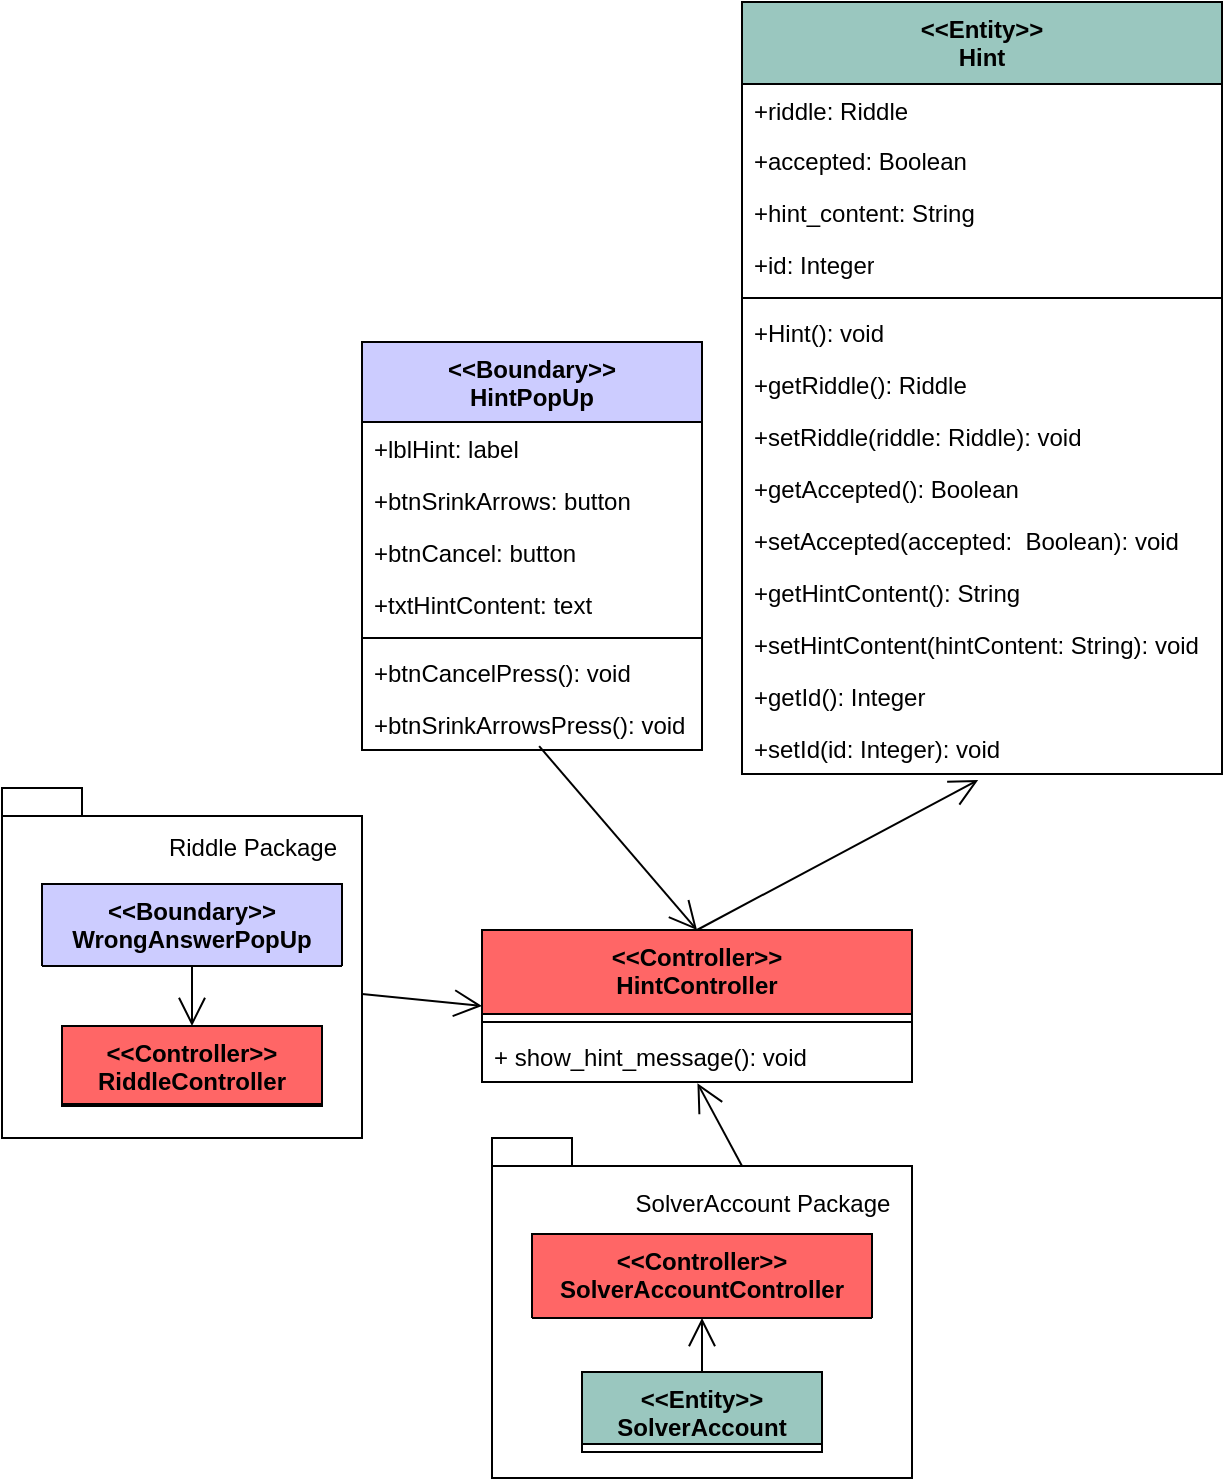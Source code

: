 <mxfile version="26.3.0">
  <diagram name="Page-1" id="esOfpNjnm6_lcFpi0EkN">
    <mxGraphModel dx="7801" dy="2845" grid="1" gridSize="10" guides="1" tooltips="1" connect="1" arrows="1" fold="1" page="1" pageScale="1" pageWidth="827" pageHeight="1169" math="0" shadow="0">
      <root>
        <mxCell id="0" />
        <mxCell id="1" parent="0" />
        <mxCell id="QyHGSHGPSzU4lGkflruu-1" value="&amp;lt;&amp;lt;Controller&amp;gt;&amp;gt;&lt;div&gt;HintController&lt;/div&gt;" style="swimlane;fontStyle=1;align=center;verticalAlign=top;childLayout=stackLayout;horizontal=1;startSize=42;horizontalStack=0;resizeParent=1;resizeParentMax=0;resizeLast=0;collapsible=1;marginBottom=0;whiteSpace=wrap;html=1;fillColor=#FF6666;" vertex="1" parent="1">
          <mxGeometry x="-6290" y="-1616" width="215" height="76" as="geometry" />
        </mxCell>
        <mxCell id="QyHGSHGPSzU4lGkflruu-2" value="" style="line;strokeWidth=1;fillColor=none;align=left;verticalAlign=middle;spacingTop=-1;spacingLeft=3;spacingRight=3;rotatable=0;labelPosition=right;points=[];portConstraint=eastwest;strokeColor=inherit;" vertex="1" parent="QyHGSHGPSzU4lGkflruu-1">
          <mxGeometry y="42" width="215" height="8" as="geometry" />
        </mxCell>
        <mxCell id="QyHGSHGPSzU4lGkflruu-3" value="+ show_hint_message(): void" style="text;strokeColor=none;fillColor=none;align=left;verticalAlign=top;spacingLeft=4;spacingRight=4;overflow=hidden;rotatable=0;points=[[0,0.5],[1,0.5]];portConstraint=eastwest;whiteSpace=wrap;html=1;" vertex="1" parent="QyHGSHGPSzU4lGkflruu-1">
          <mxGeometry y="50" width="215" height="26" as="geometry" />
        </mxCell>
        <mxCell id="QyHGSHGPSzU4lGkflruu-4" value="" style="endArrow=open;endFill=1;endSize=12;html=1;rounded=0;entryX=0.501;entryY=1.023;entryDx=0;entryDy=0;entryPerimeter=0;exitX=0;exitY=0;exitDx=125;exitDy=14;exitPerimeter=0;" edge="1" parent="1" source="QyHGSHGPSzU4lGkflruu-57" target="QyHGSHGPSzU4lGkflruu-3">
          <mxGeometry width="160" relative="1" as="geometry">
            <mxPoint x="-6190" y="-1507" as="sourcePoint" />
            <mxPoint x="-5552" y="-1399" as="targetPoint" />
            <Array as="points" />
          </mxGeometry>
        </mxCell>
        <mxCell id="QyHGSHGPSzU4lGkflruu-5" value="" style="endArrow=open;endFill=1;endSize=12;html=1;rounded=0;entryX=0;entryY=0.5;entryDx=0;entryDy=0;exitX=0;exitY=0;exitDx=180;exitDy=103;exitPerimeter=0;" edge="1" parent="1" source="QyHGSHGPSzU4lGkflruu-32" target="QyHGSHGPSzU4lGkflruu-1">
          <mxGeometry width="160" relative="1" as="geometry">
            <mxPoint x="-6460" y="-1587" as="sourcePoint" />
            <mxPoint x="-6648" y="-1568" as="targetPoint" />
            <Array as="points" />
          </mxGeometry>
        </mxCell>
        <mxCell id="QyHGSHGPSzU4lGkflruu-6" value="&amp;lt;&amp;lt;Entity&amp;gt;&amp;gt;&lt;div&gt;Hint&lt;/div&gt;" style="swimlane;fontStyle=1;align=center;verticalAlign=top;childLayout=stackLayout;horizontal=1;startSize=41;horizontalStack=0;resizeParent=1;resizeParentMax=0;resizeLast=0;collapsible=1;marginBottom=0;whiteSpace=wrap;html=1;fillColor=#9AC7BF;" vertex="1" parent="1">
          <mxGeometry x="-6160" y="-2080" width="240" height="386" as="geometry" />
        </mxCell>
        <mxCell id="QyHGSHGPSzU4lGkflruu-7" value="+riddle: Riddle" style="text;strokeColor=none;fillColor=none;align=left;verticalAlign=top;spacingLeft=4;spacingRight=4;overflow=hidden;rotatable=0;points=[[0,0.5],[1,0.5]];portConstraint=eastwest;whiteSpace=wrap;html=1;" vertex="1" parent="QyHGSHGPSzU4lGkflruu-6">
          <mxGeometry y="41" width="240" height="25" as="geometry" />
        </mxCell>
        <mxCell id="QyHGSHGPSzU4lGkflruu-8" value="+accepted: Boolean&lt;div&gt;&lt;br&gt;&lt;/div&gt;" style="text;strokeColor=none;fillColor=none;align=left;verticalAlign=top;spacingLeft=4;spacingRight=4;overflow=hidden;rotatable=0;points=[[0,0.5],[1,0.5]];portConstraint=eastwest;whiteSpace=wrap;html=1;" vertex="1" parent="QyHGSHGPSzU4lGkflruu-6">
          <mxGeometry y="66" width="240" height="26" as="geometry" />
        </mxCell>
        <mxCell id="QyHGSHGPSzU4lGkflruu-9" value="+hint_content: String&lt;div&gt;&lt;br&gt;&lt;/div&gt;" style="text;strokeColor=none;fillColor=none;align=left;verticalAlign=top;spacingLeft=4;spacingRight=4;overflow=hidden;rotatable=0;points=[[0,0.5],[1,0.5]];portConstraint=eastwest;whiteSpace=wrap;html=1;" vertex="1" parent="QyHGSHGPSzU4lGkflruu-6">
          <mxGeometry y="92" width="240" height="26" as="geometry" />
        </mxCell>
        <mxCell id="QyHGSHGPSzU4lGkflruu-10" value="+id: Integer" style="text;strokeColor=none;fillColor=none;align=left;verticalAlign=top;spacingLeft=4;spacingRight=4;overflow=hidden;rotatable=0;points=[[0,0.5],[1,0.5]];portConstraint=eastwest;whiteSpace=wrap;html=1;" vertex="1" parent="QyHGSHGPSzU4lGkflruu-6">
          <mxGeometry y="118" width="240" height="26" as="geometry" />
        </mxCell>
        <mxCell id="QyHGSHGPSzU4lGkflruu-11" value="" style="line;strokeWidth=1;fillColor=none;align=left;verticalAlign=middle;spacingTop=-1;spacingLeft=3;spacingRight=3;rotatable=0;labelPosition=right;points=[];portConstraint=eastwest;strokeColor=inherit;" vertex="1" parent="QyHGSHGPSzU4lGkflruu-6">
          <mxGeometry y="144" width="240" height="8" as="geometry" />
        </mxCell>
        <mxCell id="QyHGSHGPSzU4lGkflruu-12" value="+Hint(): void" style="text;strokeColor=none;fillColor=none;align=left;verticalAlign=top;spacingLeft=4;spacingRight=4;overflow=hidden;rotatable=0;points=[[0,0.5],[1,0.5]];portConstraint=eastwest;whiteSpace=wrap;html=1;" vertex="1" parent="QyHGSHGPSzU4lGkflruu-6">
          <mxGeometry y="152" width="240" height="26" as="geometry" />
        </mxCell>
        <mxCell id="QyHGSHGPSzU4lGkflruu-13" value="+getRiddle(): Riddle" style="text;strokeColor=none;fillColor=none;align=left;verticalAlign=top;spacingLeft=4;spacingRight=4;overflow=hidden;rotatable=0;points=[[0,0.5],[1,0.5]];portConstraint=eastwest;whiteSpace=wrap;html=1;" vertex="1" parent="QyHGSHGPSzU4lGkflruu-6">
          <mxGeometry y="178" width="240" height="26" as="geometry" />
        </mxCell>
        <mxCell id="QyHGSHGPSzU4lGkflruu-14" value="+setRiddle(riddle: Riddle): void" style="text;strokeColor=none;fillColor=none;align=left;verticalAlign=top;spacingLeft=4;spacingRight=4;overflow=hidden;rotatable=0;points=[[0,0.5],[1,0.5]];portConstraint=eastwest;whiteSpace=wrap;html=1;" vertex="1" parent="QyHGSHGPSzU4lGkflruu-6">
          <mxGeometry y="204" width="240" height="26" as="geometry" />
        </mxCell>
        <mxCell id="QyHGSHGPSzU4lGkflruu-15" value="+getAccepted(): Boolean" style="text;strokeColor=none;fillColor=none;align=left;verticalAlign=top;spacingLeft=4;spacingRight=4;overflow=hidden;rotatable=0;points=[[0,0.5],[1,0.5]];portConstraint=eastwest;whiteSpace=wrap;html=1;" vertex="1" parent="QyHGSHGPSzU4lGkflruu-6">
          <mxGeometry y="230" width="240" height="26" as="geometry" />
        </mxCell>
        <mxCell id="QyHGSHGPSzU4lGkflruu-16" value="+setAccepted(accepted:&amp;nbsp; Boolean): void" style="text;strokeColor=none;fillColor=none;align=left;verticalAlign=top;spacingLeft=4;spacingRight=4;overflow=hidden;rotatable=0;points=[[0,0.5],[1,0.5]];portConstraint=eastwest;whiteSpace=wrap;html=1;" vertex="1" parent="QyHGSHGPSzU4lGkflruu-6">
          <mxGeometry y="256" width="240" height="26" as="geometry" />
        </mxCell>
        <mxCell id="QyHGSHGPSzU4lGkflruu-17" value="+getHintContent(): String" style="text;strokeColor=none;fillColor=none;align=left;verticalAlign=top;spacingLeft=4;spacingRight=4;overflow=hidden;rotatable=0;points=[[0,0.5],[1,0.5]];portConstraint=eastwest;whiteSpace=wrap;html=1;" vertex="1" parent="QyHGSHGPSzU4lGkflruu-6">
          <mxGeometry y="282" width="240" height="26" as="geometry" />
        </mxCell>
        <mxCell id="QyHGSHGPSzU4lGkflruu-18" value="+setHintContent(hintContent: String): void" style="text;strokeColor=none;fillColor=none;align=left;verticalAlign=top;spacingLeft=4;spacingRight=4;overflow=hidden;rotatable=0;points=[[0,0.5],[1,0.5]];portConstraint=eastwest;whiteSpace=wrap;html=1;" vertex="1" parent="QyHGSHGPSzU4lGkflruu-6">
          <mxGeometry y="308" width="240" height="26" as="geometry" />
        </mxCell>
        <mxCell id="QyHGSHGPSzU4lGkflruu-19" value="+getId(): Integer" style="text;strokeColor=none;fillColor=none;align=left;verticalAlign=top;spacingLeft=4;spacingRight=4;overflow=hidden;rotatable=0;points=[[0,0.5],[1,0.5]];portConstraint=eastwest;whiteSpace=wrap;html=1;" vertex="1" parent="QyHGSHGPSzU4lGkflruu-6">
          <mxGeometry y="334" width="240" height="26" as="geometry" />
        </mxCell>
        <mxCell id="QyHGSHGPSzU4lGkflruu-20" value="+setId(id: Integer): void" style="text;strokeColor=none;fillColor=none;align=left;verticalAlign=top;spacingLeft=4;spacingRight=4;overflow=hidden;rotatable=0;points=[[0,0.5],[1,0.5]];portConstraint=eastwest;whiteSpace=wrap;html=1;" vertex="1" parent="QyHGSHGPSzU4lGkflruu-6">
          <mxGeometry y="360" width="240" height="26" as="geometry" />
        </mxCell>
        <mxCell id="QyHGSHGPSzU4lGkflruu-21" value="&amp;lt;&amp;lt;Boundary&amp;gt;&amp;gt;&lt;div&gt;HintPopUp&lt;/div&gt;" style="swimlane;fontStyle=1;align=center;verticalAlign=top;childLayout=stackLayout;horizontal=1;startSize=40;horizontalStack=0;resizeParent=1;resizeParentMax=0;resizeLast=0;collapsible=1;marginBottom=0;whiteSpace=wrap;html=1;fillColor=#CCCCFF;" vertex="1" parent="1">
          <mxGeometry x="-6350" y="-1910" width="170" height="204" as="geometry" />
        </mxCell>
        <mxCell id="QyHGSHGPSzU4lGkflruu-22" value="+lblHint: label" style="text;strokeColor=none;fillColor=none;align=left;verticalAlign=top;spacingLeft=4;spacingRight=4;overflow=hidden;rotatable=0;points=[[0,0.5],[1,0.5]];portConstraint=eastwest;whiteSpace=wrap;html=1;" vertex="1" parent="QyHGSHGPSzU4lGkflruu-21">
          <mxGeometry y="40" width="170" height="26" as="geometry" />
        </mxCell>
        <mxCell id="QyHGSHGPSzU4lGkflruu-23" value="+btnSrinkArrows: button" style="text;strokeColor=none;fillColor=none;align=left;verticalAlign=top;spacingLeft=4;spacingRight=4;overflow=hidden;rotatable=0;points=[[0,0.5],[1,0.5]];portConstraint=eastwest;whiteSpace=wrap;html=1;" vertex="1" parent="QyHGSHGPSzU4lGkflruu-21">
          <mxGeometry y="66" width="170" height="26" as="geometry" />
        </mxCell>
        <mxCell id="QyHGSHGPSzU4lGkflruu-24" value="+btnCancel: button" style="text;strokeColor=none;fillColor=none;align=left;verticalAlign=top;spacingLeft=4;spacingRight=4;overflow=hidden;rotatable=0;points=[[0,0.5],[1,0.5]];portConstraint=eastwest;whiteSpace=wrap;html=1;" vertex="1" parent="QyHGSHGPSzU4lGkflruu-21">
          <mxGeometry y="92" width="170" height="26" as="geometry" />
        </mxCell>
        <mxCell id="QyHGSHGPSzU4lGkflruu-25" value="+txtHintContent: text" style="text;strokeColor=none;fillColor=none;align=left;verticalAlign=top;spacingLeft=4;spacingRight=4;overflow=hidden;rotatable=0;points=[[0,0.5],[1,0.5]];portConstraint=eastwest;whiteSpace=wrap;html=1;" vertex="1" parent="QyHGSHGPSzU4lGkflruu-21">
          <mxGeometry y="118" width="170" height="26" as="geometry" />
        </mxCell>
        <mxCell id="QyHGSHGPSzU4lGkflruu-26" value="" style="line;strokeWidth=1;fillColor=none;align=left;verticalAlign=middle;spacingTop=-1;spacingLeft=3;spacingRight=3;rotatable=0;labelPosition=right;points=[];portConstraint=eastwest;strokeColor=inherit;" vertex="1" parent="QyHGSHGPSzU4lGkflruu-21">
          <mxGeometry y="144" width="170" height="8" as="geometry" />
        </mxCell>
        <mxCell id="QyHGSHGPSzU4lGkflruu-27" value="+btnCancelPress(): void" style="text;strokeColor=none;fillColor=none;align=left;verticalAlign=top;spacingLeft=4;spacingRight=4;overflow=hidden;rotatable=0;points=[[0,0.5],[1,0.5]];portConstraint=eastwest;whiteSpace=wrap;html=1;" vertex="1" parent="QyHGSHGPSzU4lGkflruu-21">
          <mxGeometry y="152" width="170" height="26" as="geometry" />
        </mxCell>
        <mxCell id="QyHGSHGPSzU4lGkflruu-28" value="+btnSrinkArrowsPress(): void" style="text;strokeColor=none;fillColor=none;align=left;verticalAlign=top;spacingLeft=4;spacingRight=4;overflow=hidden;rotatable=0;points=[[0,0.5],[1,0.5]];portConstraint=eastwest;whiteSpace=wrap;html=1;" vertex="1" parent="QyHGSHGPSzU4lGkflruu-21">
          <mxGeometry y="178" width="170" height="26" as="geometry" />
        </mxCell>
        <mxCell id="QyHGSHGPSzU4lGkflruu-29" value="" style="endArrow=open;endFill=1;endSize=12;html=1;rounded=0;exitX=0.521;exitY=0.926;exitDx=0;exitDy=0;exitPerimeter=0;entryX=0.5;entryY=0;entryDx=0;entryDy=0;" edge="1" parent="1" source="QyHGSHGPSzU4lGkflruu-28" target="QyHGSHGPSzU4lGkflruu-1">
          <mxGeometry width="160" relative="1" as="geometry">
            <mxPoint x="-6290" y="-1640" as="sourcePoint" />
            <mxPoint x="-6180" y="-1620" as="targetPoint" />
          </mxGeometry>
        </mxCell>
        <mxCell id="QyHGSHGPSzU4lGkflruu-30" value="" style="endArrow=open;endFill=1;endSize=12;html=1;rounded=0;entryX=0.492;entryY=1.114;entryDx=0;entryDy=0;entryPerimeter=0;exitX=0.5;exitY=0;exitDx=0;exitDy=0;" edge="1" parent="1" source="QyHGSHGPSzU4lGkflruu-1" target="QyHGSHGPSzU4lGkflruu-20">
          <mxGeometry width="160" relative="1" as="geometry">
            <mxPoint x="-6180" y="-1620" as="sourcePoint" />
            <mxPoint x="-6182" y="-1660" as="targetPoint" />
          </mxGeometry>
        </mxCell>
        <mxCell id="QyHGSHGPSzU4lGkflruu-31" value="" style="group" connectable="0" vertex="1" parent="1">
          <mxGeometry x="-6530" y="-1687" width="180" height="175" as="geometry" />
        </mxCell>
        <mxCell id="QyHGSHGPSzU4lGkflruu-32" value="" style="shape=folder;fontStyle=1;spacingTop=10;tabWidth=40;tabHeight=14;tabPosition=left;html=1;whiteSpace=wrap;" vertex="1" parent="QyHGSHGPSzU4lGkflruu-31">
          <mxGeometry width="180" height="175" as="geometry" />
        </mxCell>
        <mxCell id="QyHGSHGPSzU4lGkflruu-33" value="&amp;lt;&amp;lt;Controller&amp;gt;&amp;gt;&lt;div&gt;RiddleController&lt;/div&gt;" style="swimlane;fontStyle=1;align=center;verticalAlign=top;childLayout=stackLayout;horizontal=1;startSize=39;horizontalStack=0;resizeParent=1;resizeParentMax=0;resizeLast=0;collapsible=1;marginBottom=0;whiteSpace=wrap;html=1;fillColor=#FF6666;" collapsed="1" vertex="1" parent="QyHGSHGPSzU4lGkflruu-31">
          <mxGeometry x="30" y="119" width="130" height="40" as="geometry">
            <mxRectangle x="-6080" y="-1841" width="303" height="281" as="alternateBounds" />
          </mxGeometry>
        </mxCell>
        <mxCell id="QyHGSHGPSzU4lGkflruu-34" value="" style="line;strokeWidth=1;fillColor=none;align=left;verticalAlign=middle;spacingTop=-1;spacingLeft=3;spacingRight=3;rotatable=0;labelPosition=right;points=[];portConstraint=eastwest;strokeColor=inherit;" vertex="1" parent="QyHGSHGPSzU4lGkflruu-33">
          <mxGeometry y="39" width="303" height="8" as="geometry" />
        </mxCell>
        <mxCell id="QyHGSHGPSzU4lGkflruu-35" value="+ answer_riddle() :&amp;nbsp; Answer" style="text;strokeColor=none;fillColor=none;align=left;verticalAlign=top;spacingLeft=4;spacingRight=4;overflow=hidden;rotatable=0;points=[[0,0.5],[1,0.5]];portConstraint=eastwest;whiteSpace=wrap;html=1;" vertex="1" parent="QyHGSHGPSzU4lGkflruu-33">
          <mxGeometry y="47" width="303" height="26" as="geometry" />
        </mxCell>
        <mxCell id="QyHGSHGPSzU4lGkflruu-36" value="+choose_riddle _option() : RiddleType" style="text;strokeColor=none;fillColor=none;align=left;verticalAlign=top;spacingLeft=4;spacingRight=4;overflow=hidden;rotatable=0;points=[[0,0.5],[1,0.5]];portConstraint=eastwest;whiteSpace=wrap;html=1;" vertex="1" parent="QyHGSHGPSzU4lGkflruu-33">
          <mxGeometry y="73" width="303" height="26" as="geometry" />
        </mxCell>
        <mxCell id="QyHGSHGPSzU4lGkflruu-37" value="+show_fail_message() : void" style="text;strokeColor=none;fillColor=none;align=left;verticalAlign=top;spacingLeft=4;spacingRight=4;overflow=hidden;rotatable=0;points=[[0,0.5],[1,0.5]];portConstraint=eastwest;whiteSpace=wrap;html=1;" vertex="1" parent="QyHGSHGPSzU4lGkflruu-33">
          <mxGeometry y="99" width="303" height="26" as="geometry" />
        </mxCell>
        <mxCell id="QyHGSHGPSzU4lGkflruu-38" value="+show_success_message() : void" style="text;strokeColor=none;fillColor=none;align=left;verticalAlign=top;spacingLeft=4;spacingRight=4;overflow=hidden;rotatable=0;points=[[0,0.5],[1,0.5]];portConstraint=eastwest;whiteSpace=wrap;html=1;" vertex="1" parent="QyHGSHGPSzU4lGkflruu-33">
          <mxGeometry y="125" width="303" height="26" as="geometry" />
        </mxCell>
        <mxCell id="QyHGSHGPSzU4lGkflruu-39" value="+show_final_message(): void" style="text;strokeColor=none;fillColor=none;align=left;verticalAlign=top;spacingLeft=4;spacingRight=4;overflow=hidden;rotatable=0;points=[[0,0.5],[1,0.5]];portConstraint=eastwest;whiteSpace=wrap;html=1;" vertex="1" parent="QyHGSHGPSzU4lGkflruu-33">
          <mxGeometry y="151" width="303" height="26" as="geometry" />
        </mxCell>
        <mxCell id="QyHGSHGPSzU4lGkflruu-40" value="+create_custom_riddle() : Riddle" style="text;strokeColor=none;fillColor=none;align=left;verticalAlign=top;spacingLeft=4;spacingRight=4;overflow=hidden;rotatable=0;points=[[0,0.5],[1,0.5]];portConstraint=eastwest;whiteSpace=wrap;html=1;" vertex="1" parent="QyHGSHGPSzU4lGkflruu-33">
          <mxGeometry y="177" width="303" height="26" as="geometry" />
        </mxCell>
        <mxCell id="QyHGSHGPSzU4lGkflruu-41" value="+request_riddles_from_database() : List&amp;lt;Riddle&amp;gt;" style="text;strokeColor=none;fillColor=none;align=left;verticalAlign=top;spacingLeft=4;spacingRight=4;overflow=hidden;rotatable=0;points=[[0,0.5],[1,0.5]];portConstraint=eastwest;whiteSpace=wrap;html=1;" vertex="1" parent="QyHGSHGPSzU4lGkflruu-33">
          <mxGeometry y="203" width="303" height="26" as="geometry" />
        </mxCell>
        <mxCell id="QyHGSHGPSzU4lGkflruu-42" value="+show_riddles(): void" style="text;strokeColor=none;fillColor=none;align=left;verticalAlign=top;spacingLeft=4;spacingRight=4;overflow=hidden;rotatable=0;points=[[0,0.5],[1,0.5]];portConstraint=eastwest;whiteSpace=wrap;html=1;" vertex="1" parent="QyHGSHGPSzU4lGkflruu-33">
          <mxGeometry y="229" width="303" height="26" as="geometry" />
        </mxCell>
        <mxCell id="QyHGSHGPSzU4lGkflruu-43" value="&lt;p style=&quot;margin: 0in; font-size: 9pt;&quot;&gt;+&lt;span style=&quot;font-size: 9pt; background-color: transparent; color: light-dark(rgb(0, 0, 0), rgb(255, 255, 255));&quot;&gt;is_final_riddle(): boolean&lt;/span&gt;&lt;/p&gt;" style="text;strokeColor=none;fillColor=none;align=left;verticalAlign=top;spacingLeft=4;spacingRight=4;overflow=hidden;rotatable=0;points=[[0,0.5],[1,0.5]];portConstraint=eastwest;whiteSpace=wrap;html=1;" vertex="1" parent="QyHGSHGPSzU4lGkflruu-33">
          <mxGeometry y="255" width="303" height="26" as="geometry" />
        </mxCell>
        <mxCell id="QyHGSHGPSzU4lGkflruu-44" value="" style="endArrow=open;endFill=1;endSize=12;html=1;rounded=0;entryX=0.5;entryY=0;entryDx=0;entryDy=0;exitX=0.5;exitY=1;exitDx=0;exitDy=0;" edge="1" parent="QyHGSHGPSzU4lGkflruu-31" source="QyHGSHGPSzU4lGkflruu-45" target="QyHGSHGPSzU4lGkflruu-33">
          <mxGeometry width="160" relative="1" as="geometry">
            <mxPoint x="6060" y="2304" as="sourcePoint" />
            <mxPoint x="6060" y="2372" as="targetPoint" />
            <Array as="points" />
          </mxGeometry>
        </mxCell>
        <mxCell id="QyHGSHGPSzU4lGkflruu-45" value="&amp;lt;&amp;lt;Boundary&amp;gt;&amp;gt;&lt;div&gt;WrongAnswerPopUp&lt;/div&gt;" style="swimlane;fontStyle=1;align=center;verticalAlign=top;childLayout=stackLayout;horizontal=1;startSize=41;horizontalStack=0;resizeParent=1;resizeParentMax=0;resizeLast=0;collapsible=1;marginBottom=0;whiteSpace=wrap;html=1;fillColor=#CCCCFF;" collapsed="1" vertex="1" parent="QyHGSHGPSzU4lGkflruu-31">
          <mxGeometry x="20" y="48" width="150" height="41" as="geometry">
            <mxRectangle x="-6080" y="-2220" width="210" height="255" as="alternateBounds" />
          </mxGeometry>
        </mxCell>
        <mxCell id="QyHGSHGPSzU4lGkflruu-46" value="&lt;div&gt;+btnReturnHome: button&lt;/div&gt;" style="text;strokeColor=none;fillColor=none;align=left;verticalAlign=top;spacingLeft=4;spacingRight=4;overflow=hidden;rotatable=0;points=[[0,0.5],[1,0.5]];portConstraint=eastwest;whiteSpace=wrap;html=1;" vertex="1" parent="QyHGSHGPSzU4lGkflruu-45">
          <mxGeometry y="41" width="210" height="24" as="geometry" />
        </mxCell>
        <mxCell id="QyHGSHGPSzU4lGkflruu-47" value="&lt;div&gt;+lblOhNo: label&lt;/div&gt;" style="text;strokeColor=none;fillColor=none;align=left;verticalAlign=top;spacingLeft=4;spacingRight=4;overflow=hidden;rotatable=0;points=[[0,0.5],[1,0.5]];portConstraint=eastwest;whiteSpace=wrap;html=1;" vertex="1" parent="QyHGSHGPSzU4lGkflruu-45">
          <mxGeometry y="65" width="210" height="26" as="geometry" />
        </mxCell>
        <mxCell id="QyHGSHGPSzU4lGkflruu-48" value="&lt;div&gt;+lblWrongAnswer: label&lt;/div&gt;" style="text;strokeColor=none;fillColor=none;align=left;verticalAlign=top;spacingLeft=4;spacingRight=4;overflow=hidden;rotatable=0;points=[[0,0.5],[1,0.5]];portConstraint=eastwest;whiteSpace=wrap;html=1;" vertex="1" parent="QyHGSHGPSzU4lGkflruu-45">
          <mxGeometry y="91" width="210" height="26" as="geometry" />
        </mxCell>
        <mxCell id="QyHGSHGPSzU4lGkflruu-49" value="&lt;div&gt;+btnTryWithoutHint: button&lt;/div&gt;" style="text;strokeColor=none;fillColor=none;align=left;verticalAlign=top;spacingLeft=4;spacingRight=4;overflow=hidden;rotatable=0;points=[[0,0.5],[1,0.5]];portConstraint=eastwest;whiteSpace=wrap;html=1;" vertex="1" parent="QyHGSHGPSzU4lGkflruu-45">
          <mxGeometry y="117" width="210" height="26" as="geometry" />
        </mxCell>
        <mxCell id="QyHGSHGPSzU4lGkflruu-50" value="&lt;div&gt;+btnTryWithHint: button&lt;/div&gt;" style="text;strokeColor=none;fillColor=none;align=left;verticalAlign=top;spacingLeft=4;spacingRight=4;overflow=hidden;rotatable=0;points=[[0,0.5],[1,0.5]];portConstraint=eastwest;whiteSpace=wrap;html=1;" vertex="1" parent="QyHGSHGPSzU4lGkflruu-45">
          <mxGeometry y="143" width="210" height="26" as="geometry" />
        </mxCell>
        <mxCell id="QyHGSHGPSzU4lGkflruu-51" value="" style="line;strokeWidth=1;fillColor=none;align=left;verticalAlign=middle;spacingTop=-1;spacingLeft=3;spacingRight=3;rotatable=0;labelPosition=right;points=[];portConstraint=eastwest;strokeColor=inherit;" vertex="1" parent="QyHGSHGPSzU4lGkflruu-45">
          <mxGeometry y="169" width="210" height="8" as="geometry" />
        </mxCell>
        <mxCell id="QyHGSHGPSzU4lGkflruu-52" value="+btnReturnHomePress(): void" style="text;strokeColor=none;fillColor=none;align=left;verticalAlign=top;spacingLeft=4;spacingRight=4;overflow=hidden;rotatable=0;points=[[0,0.5],[1,0.5]];portConstraint=eastwest;whiteSpace=wrap;html=1;" vertex="1" parent="QyHGSHGPSzU4lGkflruu-45">
          <mxGeometry y="177" width="210" height="26" as="geometry" />
        </mxCell>
        <mxCell id="QyHGSHGPSzU4lGkflruu-53" value="+btnTryWithoutHintPress(): void" style="text;strokeColor=none;fillColor=none;align=left;verticalAlign=top;spacingLeft=4;spacingRight=4;overflow=hidden;rotatable=0;points=[[0,0.5],[1,0.5]];portConstraint=eastwest;whiteSpace=wrap;html=1;" vertex="1" parent="QyHGSHGPSzU4lGkflruu-45">
          <mxGeometry y="203" width="210" height="26" as="geometry" />
        </mxCell>
        <mxCell id="QyHGSHGPSzU4lGkflruu-54" value="+btnTryWithHintPress(): void" style="text;strokeColor=none;fillColor=none;align=left;verticalAlign=top;spacingLeft=4;spacingRight=4;overflow=hidden;rotatable=0;points=[[0,0.5],[1,0.5]];portConstraint=eastwest;whiteSpace=wrap;html=1;" vertex="1" parent="QyHGSHGPSzU4lGkflruu-45">
          <mxGeometry y="229" width="210" height="26" as="geometry" />
        </mxCell>
        <mxCell id="QyHGSHGPSzU4lGkflruu-55" value="Riddle Package" style="text;html=1;align=center;verticalAlign=middle;resizable=0;points=[];autosize=1;strokeColor=none;fillColor=none;" vertex="1" parent="QyHGSHGPSzU4lGkflruu-31">
          <mxGeometry x="70" y="15" width="110" height="30" as="geometry" />
        </mxCell>
        <mxCell id="QyHGSHGPSzU4lGkflruu-56" value="" style="group" connectable="0" vertex="1" parent="1">
          <mxGeometry x="-6285" y="-1512" width="210" height="170" as="geometry" />
        </mxCell>
        <mxCell id="QyHGSHGPSzU4lGkflruu-57" value="" style="shape=folder;fontStyle=1;spacingTop=10;tabWidth=40;tabHeight=14;tabPosition=left;html=1;whiteSpace=wrap;" vertex="1" parent="QyHGSHGPSzU4lGkflruu-56">
          <mxGeometry width="210" height="170" as="geometry" />
        </mxCell>
        <mxCell id="QyHGSHGPSzU4lGkflruu-58" value="&amp;lt;&amp;lt;Controller&amp;gt;&amp;gt;&lt;div&gt;SolverAccountController&lt;/div&gt;" style="swimlane;fontStyle=1;align=center;verticalAlign=top;childLayout=stackLayout;horizontal=1;startSize=42;horizontalStack=0;resizeParent=1;resizeParentMax=0;resizeLast=0;collapsible=1;marginBottom=0;whiteSpace=wrap;html=1;fillColor=#FF6666;" vertex="1" collapsed="1" parent="QyHGSHGPSzU4lGkflruu-56">
          <mxGeometry x="20" y="48" width="170" height="42" as="geometry">
            <mxRectangle x="-5180" y="-1905" width="232" height="102" as="alternateBounds" />
          </mxGeometry>
        </mxCell>
        <mxCell id="QyHGSHGPSzU4lGkflruu-59" value="" style="line;strokeWidth=1;fillColor=none;align=left;verticalAlign=middle;spacingTop=-1;spacingLeft=3;spacingRight=3;rotatable=0;labelPosition=right;points=[];portConstraint=eastwest;strokeColor=inherit;" vertex="1" parent="QyHGSHGPSzU4lGkflruu-58">
          <mxGeometry y="42" width="232" height="8" as="geometry" />
        </mxCell>
        <mxCell id="QyHGSHGPSzU4lGkflruu-60" value="+invite_solver(solver_id:int): Invitation" style="text;strokeColor=none;fillColor=none;align=left;verticalAlign=top;spacingLeft=4;spacingRight=4;overflow=hidden;rotatable=0;points=[[0,0.5],[1,0.5]];portConstraint=eastwest;whiteSpace=wrap;html=1;" vertex="1" parent="QyHGSHGPSzU4lGkflruu-58">
          <mxGeometry y="50" width="232" height="26" as="geometry" />
        </mxCell>
        <mxCell id="QyHGSHGPSzU4lGkflruu-61" value="+view_solver_answer(riddle:Riddle):void&lt;div&gt;&lt;br&gt;&lt;/div&gt;" style="text;strokeColor=none;fillColor=none;align=left;verticalAlign=top;spacingLeft=4;spacingRight=4;overflow=hidden;rotatable=0;points=[[0,0.5],[1,0.5]];portConstraint=eastwest;whiteSpace=wrap;html=1;" vertex="1" parent="QyHGSHGPSzU4lGkflruu-58">
          <mxGeometry y="76" width="232" height="26" as="geometry" />
        </mxCell>
        <mxCell id="QyHGSHGPSzU4lGkflruu-62" value="&lt;div&gt;&amp;lt;&amp;lt;Entity&amp;gt;&amp;gt;&lt;/div&gt;SolverAccount" style="swimlane;fontStyle=1;align=center;verticalAlign=top;childLayout=stackLayout;horizontal=1;startSize=36;horizontalStack=0;resizeParent=1;resizeParentMax=0;resizeLast=0;collapsible=1;marginBottom=0;whiteSpace=wrap;html=1;fillColor=#9AC7BF;" vertex="1" collapsed="1" parent="QyHGSHGPSzU4lGkflruu-56">
          <mxGeometry x="45" y="117" width="120" height="40" as="geometry">
            <mxRectangle x="-5200" y="-1753" width="308" height="201" as="alternateBounds" />
          </mxGeometry>
        </mxCell>
        <mxCell id="QyHGSHGPSzU4lGkflruu-63" value="+invited: Boolean" style="text;strokeColor=none;fillColor=none;align=left;verticalAlign=top;spacingLeft=4;spacingRight=4;overflow=hidden;rotatable=0;points=[[0,0.5],[1,0.5]];portConstraint=eastwest;whiteSpace=wrap;html=1;" vertex="1" parent="QyHGSHGPSzU4lGkflruu-62">
          <mxGeometry y="36" width="308" height="26" as="geometry" />
        </mxCell>
        <mxCell id="QyHGSHGPSzU4lGkflruu-64" value="+used_hints: Integer&lt;div&gt;&lt;br&gt;&lt;/div&gt;" style="text;strokeColor=none;fillColor=none;align=left;verticalAlign=top;spacingLeft=4;spacingRight=4;overflow=hidden;rotatable=0;points=[[0,0.5],[1,0.5]];portConstraint=eastwest;whiteSpace=wrap;html=1;" vertex="1" parent="QyHGSHGPSzU4lGkflruu-62">
          <mxGeometry y="62" width="308" height="27" as="geometry" />
        </mxCell>
        <mxCell id="QyHGSHGPSzU4lGkflruu-65" value="" style="line;strokeWidth=1;fillColor=none;align=left;verticalAlign=middle;spacingTop=-1;spacingLeft=3;spacingRight=3;rotatable=0;labelPosition=right;points=[];portConstraint=eastwest;strokeColor=inherit;" vertex="1" parent="QyHGSHGPSzU4lGkflruu-62">
          <mxGeometry y="89" width="308" height="8" as="geometry" />
        </mxCell>
        <mxCell id="QyHGSHGPSzU4lGkflruu-66" value="+ getInvited(): boolean" style="text;strokeColor=none;fillColor=none;align=left;verticalAlign=top;spacingLeft=4;spacingRight=4;overflow=hidden;rotatable=0;points=[[0,0.5],[1,0.5]];portConstraint=eastwest;whiteSpace=wrap;html=1;" vertex="1" parent="QyHGSHGPSzU4lGkflruu-62">
          <mxGeometry y="97" width="308" height="26" as="geometry" />
        </mxCell>
        <mxCell id="QyHGSHGPSzU4lGkflruu-67" value="+ setInvited(invited: Boolean): void" style="text;strokeColor=none;fillColor=none;align=left;verticalAlign=top;spacingLeft=4;spacingRight=4;overflow=hidden;rotatable=0;points=[[0,0.5],[1,0.5]];portConstraint=eastwest;whiteSpace=wrap;html=1;" vertex="1" parent="QyHGSHGPSzU4lGkflruu-62">
          <mxGeometry y="123" width="308" height="26" as="geometry" />
        </mxCell>
        <mxCell id="QyHGSHGPSzU4lGkflruu-68" value="+ getUsedHints(): Integer" style="text;strokeColor=none;fillColor=none;align=left;verticalAlign=top;spacingLeft=4;spacingRight=4;overflow=hidden;rotatable=0;points=[[0,0.5],[1,0.5]];portConstraint=eastwest;whiteSpace=wrap;html=1;" vertex="1" parent="QyHGSHGPSzU4lGkflruu-62">
          <mxGeometry y="149" width="308" height="26" as="geometry" />
        </mxCell>
        <mxCell id="QyHGSHGPSzU4lGkflruu-69" value="+ setUsedHints(usedHints: Integer): void" style="text;strokeColor=none;fillColor=none;align=left;verticalAlign=top;spacingLeft=4;spacingRight=4;overflow=hidden;rotatable=0;points=[[0,0.5],[1,0.5]];portConstraint=eastwest;whiteSpace=wrap;html=1;" vertex="1" parent="QyHGSHGPSzU4lGkflruu-62">
          <mxGeometry y="175" width="308" height="26" as="geometry" />
        </mxCell>
        <mxCell id="QyHGSHGPSzU4lGkflruu-70" value="" style="endArrow=open;endFill=1;endSize=12;html=1;rounded=0;entryX=0.5;entryY=1;entryDx=0;entryDy=0;exitX=0.5;exitY=0;exitDx=0;exitDy=0;" edge="1" parent="QyHGSHGPSzU4lGkflruu-56" source="QyHGSHGPSzU4lGkflruu-62" target="QyHGSHGPSzU4lGkflruu-58">
          <mxGeometry width="160" relative="1" as="geometry">
            <mxPoint x="388" y="-25" as="sourcePoint" />
            <mxPoint x="391" y="-106" as="targetPoint" />
            <Array as="points" />
          </mxGeometry>
        </mxCell>
        <mxCell id="QyHGSHGPSzU4lGkflruu-71" value="SolverAccount Package" style="text;html=1;align=center;verticalAlign=middle;resizable=0;points=[];autosize=1;strokeColor=none;fillColor=none;" vertex="1" parent="QyHGSHGPSzU4lGkflruu-56">
          <mxGeometry x="60" y="18" width="150" height="30" as="geometry" />
        </mxCell>
      </root>
    </mxGraphModel>
  </diagram>
</mxfile>
